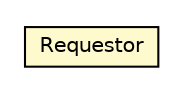 #!/usr/local/bin/dot
#
# Class diagram 
# Generated by UMLGraph version R5_6-24-gf6e263 (http://www.umlgraph.org/)
#

digraph G {
	edge [fontname="Helvetica",fontsize=10,labelfontname="Helvetica",labelfontsize=10];
	node [fontname="Helvetica",fontsize=10,shape=plaintext];
	nodesep=0.25;
	ranksep=0.5;
	// io.reinert.requestor.core.Requestor
	c46578 [label=<<table title="io.reinert.requestor.core.Requestor" border="0" cellborder="1" cellspacing="0" cellpadding="2" port="p" bgcolor="lemonChiffon" href="./Requestor.html">
		<tr><td><table border="0" cellspacing="0" cellpadding="1">
<tr><td align="center" balign="center"> Requestor </td></tr>
		</table></td></tr>
		</table>>, URL="./Requestor.html", fontname="Helvetica", fontcolor="black", fontsize=10.0];
}


